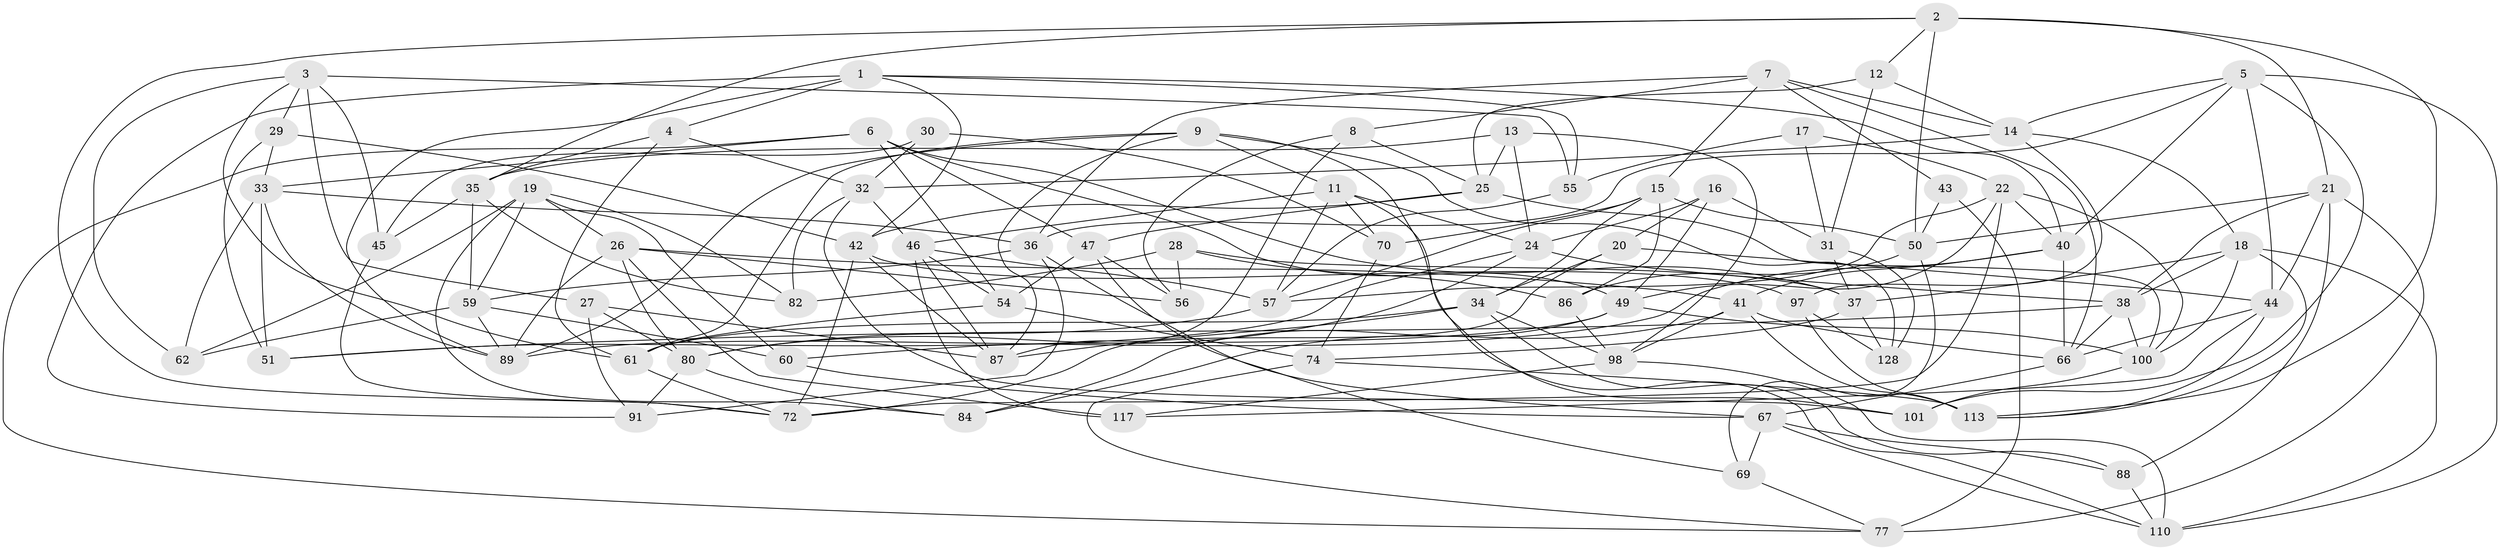 // original degree distribution, {4: 1.0}
// Generated by graph-tools (version 1.1) at 2025/42/03/06/25 10:42:22]
// undirected, 78 vertices, 201 edges
graph export_dot {
graph [start="1"]
  node [color=gray90,style=filled];
  1 [super="+10"];
  2 [super="+112"];
  3 [super="+23"];
  4;
  5 [super="+64"];
  6 [super="+90"];
  7 [super="+118"];
  8;
  9 [super="+65"];
  11 [super="+127"];
  12;
  13;
  14 [super="+63"];
  15 [super="+96"];
  16;
  17;
  18 [super="+68"];
  19 [super="+114"];
  20;
  21 [super="+78"];
  22 [super="+123"];
  24 [super="+108"];
  25 [super="+53"];
  26 [super="+39"];
  27;
  28;
  29;
  30;
  31 [super="+111"];
  32 [super="+52"];
  33 [super="+81"];
  34 [super="+48"];
  35 [super="+94"];
  36 [super="+75"];
  37 [super="+124"];
  38 [super="+107"];
  40 [super="+58"];
  41 [super="+119"];
  42 [super="+116"];
  43;
  44 [super="+122"];
  45;
  46 [super="+71"];
  47 [super="+73"];
  49 [super="+83"];
  50 [super="+99"];
  51;
  54 [super="+102"];
  55;
  56;
  57 [super="+85"];
  59 [super="+95"];
  60;
  61 [super="+104"];
  62;
  66 [super="+79"];
  67 [super="+93"];
  69;
  70 [super="+105"];
  72 [super="+103"];
  74 [super="+76"];
  77 [super="+126"];
  80 [super="+125"];
  82;
  84;
  86;
  87 [super="+92"];
  88;
  89 [super="+109"];
  91;
  97;
  98 [super="+106"];
  100 [super="+120"];
  101;
  110 [super="+115"];
  113 [super="+121"];
  117;
  128;
  1 -- 91;
  1 -- 40;
  1 -- 4;
  1 -- 55;
  1 -- 89;
  1 -- 42;
  2 -- 21;
  2 -- 35;
  2 -- 12;
  2 -- 50;
  2 -- 113;
  2 -- 72;
  3 -- 45;
  3 -- 62;
  3 -- 29;
  3 -- 27;
  3 -- 61;
  3 -- 55;
  4 -- 32;
  4 -- 61;
  4 -- 35;
  5 -- 14;
  5 -- 110;
  5 -- 36;
  5 -- 40;
  5 -- 101;
  5 -- 44;
  6 -- 49;
  6 -- 47;
  6 -- 54;
  6 -- 33;
  6 -- 37;
  6 -- 77;
  7 -- 15;
  7 -- 8;
  7 -- 66;
  7 -- 43;
  7 -- 36;
  7 -- 14;
  8 -- 25;
  8 -- 56;
  8 -- 87;
  9 -- 89;
  9 -- 128;
  9 -- 87;
  9 -- 11;
  9 -- 61;
  9 -- 110;
  11 -- 70;
  11 -- 46;
  11 -- 57;
  11 -- 101;
  11 -- 24;
  12 -- 25;
  12 -- 31;
  12 -- 14;
  13 -- 98;
  13 -- 25;
  13 -- 35;
  13 -- 24;
  14 -- 32;
  14 -- 97;
  14 -- 18;
  15 -- 57;
  15 -- 34;
  15 -- 86;
  15 -- 50;
  15 -- 70;
  16 -- 24;
  16 -- 20;
  16 -- 31;
  16 -- 49;
  17 -- 31 [weight=2];
  17 -- 55;
  17 -- 22;
  18 -- 37;
  18 -- 113;
  18 -- 100;
  18 -- 38;
  18 -- 110;
  19 -- 84;
  19 -- 62;
  19 -- 59;
  19 -- 26;
  19 -- 82;
  19 -- 60;
  20 -- 72;
  20 -- 44;
  20 -- 34;
  21 -- 88;
  21 -- 50;
  21 -- 44;
  21 -- 77;
  21 -- 38;
  22 -- 100;
  22 -- 40;
  22 -- 72;
  22 -- 57;
  22 -- 49;
  24 -- 38;
  24 -- 80;
  24 -- 51;
  25 -- 42;
  25 -- 100;
  25 -- 47;
  26 -- 41;
  26 -- 89;
  26 -- 56;
  26 -- 80;
  26 -- 117;
  27 -- 80;
  27 -- 91;
  27 -- 87;
  28 -- 82;
  28 -- 86;
  28 -- 56;
  28 -- 37;
  29 -- 51;
  29 -- 33;
  29 -- 42;
  30 -- 32;
  30 -- 70 [weight=2];
  30 -- 45;
  31 -- 128;
  31 -- 37;
  32 -- 82;
  32 -- 101;
  32 -- 46;
  33 -- 51;
  33 -- 89;
  33 -- 36;
  33 -- 62;
  34 -- 88;
  34 -- 61;
  34 -- 98;
  34 -- 87;
  35 -- 82;
  35 -- 45;
  35 -- 59;
  36 -- 67;
  36 -- 91;
  36 -- 59;
  37 -- 128;
  37 -- 74;
  38 -- 100;
  38 -- 66;
  38 -- 51;
  40 -- 66;
  40 -- 89;
  40 -- 41;
  41 -- 66;
  41 -- 84;
  41 -- 113;
  41 -- 98;
  42 -- 87;
  42 -- 97;
  42 -- 72;
  43 -- 50;
  43 -- 77 [weight=2];
  44 -- 117;
  44 -- 66;
  44 -- 113;
  45 -- 72;
  46 -- 117;
  46 -- 57;
  46 -- 54;
  46 -- 87;
  47 -- 56;
  47 -- 54 [weight=2];
  47 -- 69;
  49 -- 100;
  49 -- 84;
  49 -- 60;
  50 -- 86;
  50 -- 69;
  54 -- 74;
  54 -- 61;
  55 -- 57;
  57 -- 80;
  59 -- 60;
  59 -- 62;
  59 -- 89;
  60 -- 67;
  61 -- 72;
  66 -- 67;
  67 -- 69;
  67 -- 110;
  67 -- 88;
  69 -- 77;
  70 -- 74 [weight=2];
  74 -- 113;
  74 -- 77;
  80 -- 91;
  80 -- 84;
  86 -- 98;
  88 -- 110;
  97 -- 113;
  97 -- 128;
  98 -- 117;
  98 -- 110;
  100 -- 101;
}
